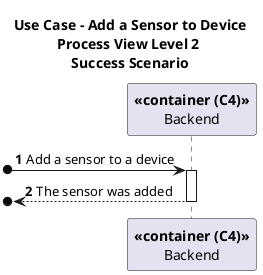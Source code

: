 @startuml

title Use Case - Add a Sensor to Device\nProcess View Level 2 \nSuccess Scenario
autonumber

participant "**<<container (C4)>>**\nBackend" as BE

[o-> BE : Add a sensor to a device
activate BE

[o<-- BE : The sensor was added
deactivate BE



@enduml
